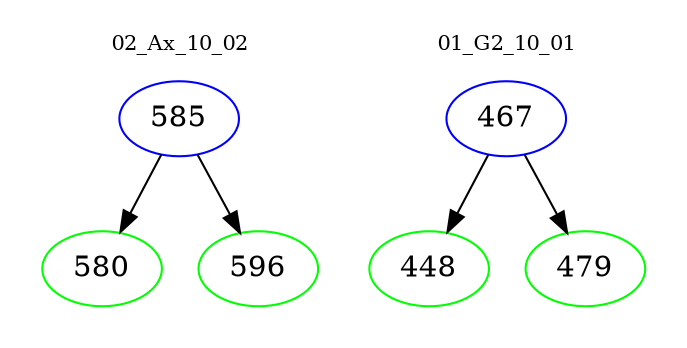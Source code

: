 digraph{
subgraph cluster_0 {
color = white
label = "02_Ax_10_02";
fontsize=10;
T0_585 [label="585", color="blue"]
T0_585 -> T0_580 [color="black"]
T0_580 [label="580", color="green"]
T0_585 -> T0_596 [color="black"]
T0_596 [label="596", color="green"]
}
subgraph cluster_1 {
color = white
label = "01_G2_10_01";
fontsize=10;
T1_467 [label="467", color="blue"]
T1_467 -> T1_448 [color="black"]
T1_448 [label="448", color="green"]
T1_467 -> T1_479 [color="black"]
T1_479 [label="479", color="green"]
}
}
